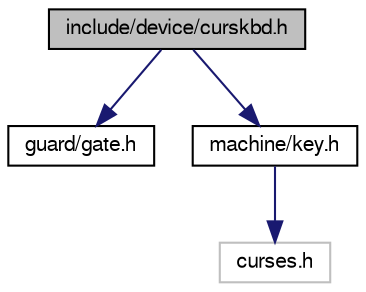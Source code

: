 digraph "include/device/curskbd.h"
{
  bgcolor="transparent";
  edge [fontname="FreeSans",fontsize="10",labelfontname="FreeSans",labelfontsize="10"];
  node [fontname="FreeSans",fontsize="10",shape=record];
  Node1 [label="include/device/curskbd.h",height=0.2,width=0.4,color="black", fillcolor="grey75", style="filled" fontcolor="black"];
  Node1 -> Node2 [color="midnightblue",fontsize="10",style="solid",fontname="FreeSans"];
  Node2 [label="guard/gate.h",height=0.2,width=0.4,color="black",URL="$gate_8h.html"];
  Node1 -> Node3 [color="midnightblue",fontsize="10",style="solid",fontname="FreeSans"];
  Node3 [label="machine/key.h",height=0.2,width=0.4,color="black",URL="$key_8h.html"];
  Node3 -> Node4 [color="midnightblue",fontsize="10",style="solid",fontname="FreeSans"];
  Node4 [label="curses.h",height=0.2,width=0.4,color="grey75"];
}
